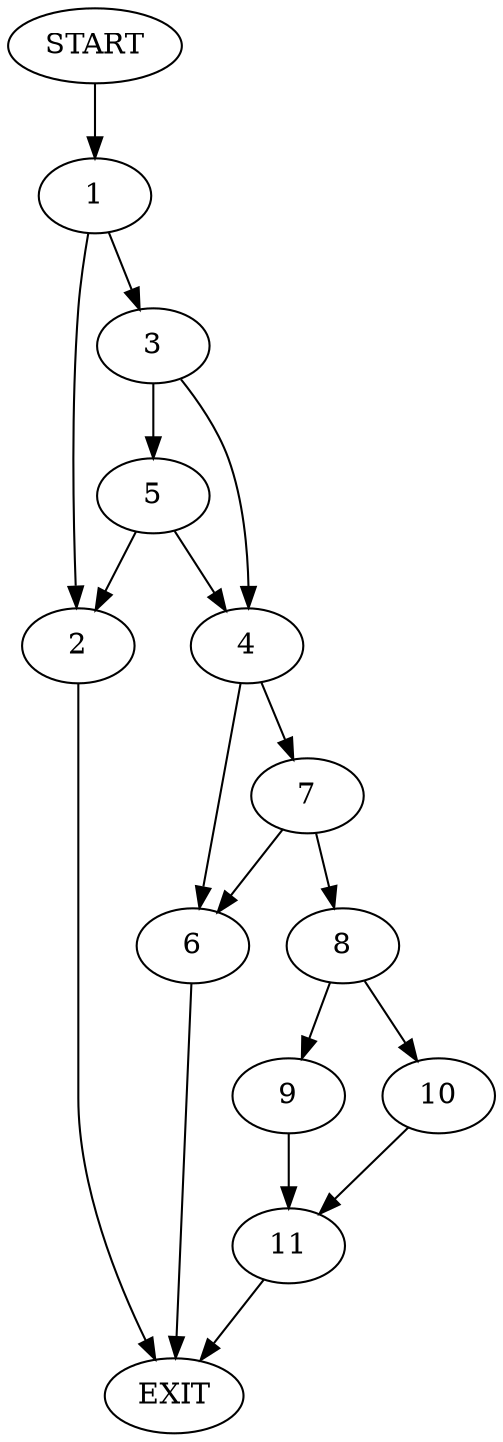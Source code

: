 digraph {
0 [label="START"]
12 [label="EXIT"]
0 -> 1
1 -> 2
1 -> 3
3 -> 4
3 -> 5
2 -> 12
4 -> 6
4 -> 7
5 -> 2
5 -> 4
6 -> 12
7 -> 8
7 -> 6
8 -> 9
8 -> 10
9 -> 11
10 -> 11
11 -> 12
}
